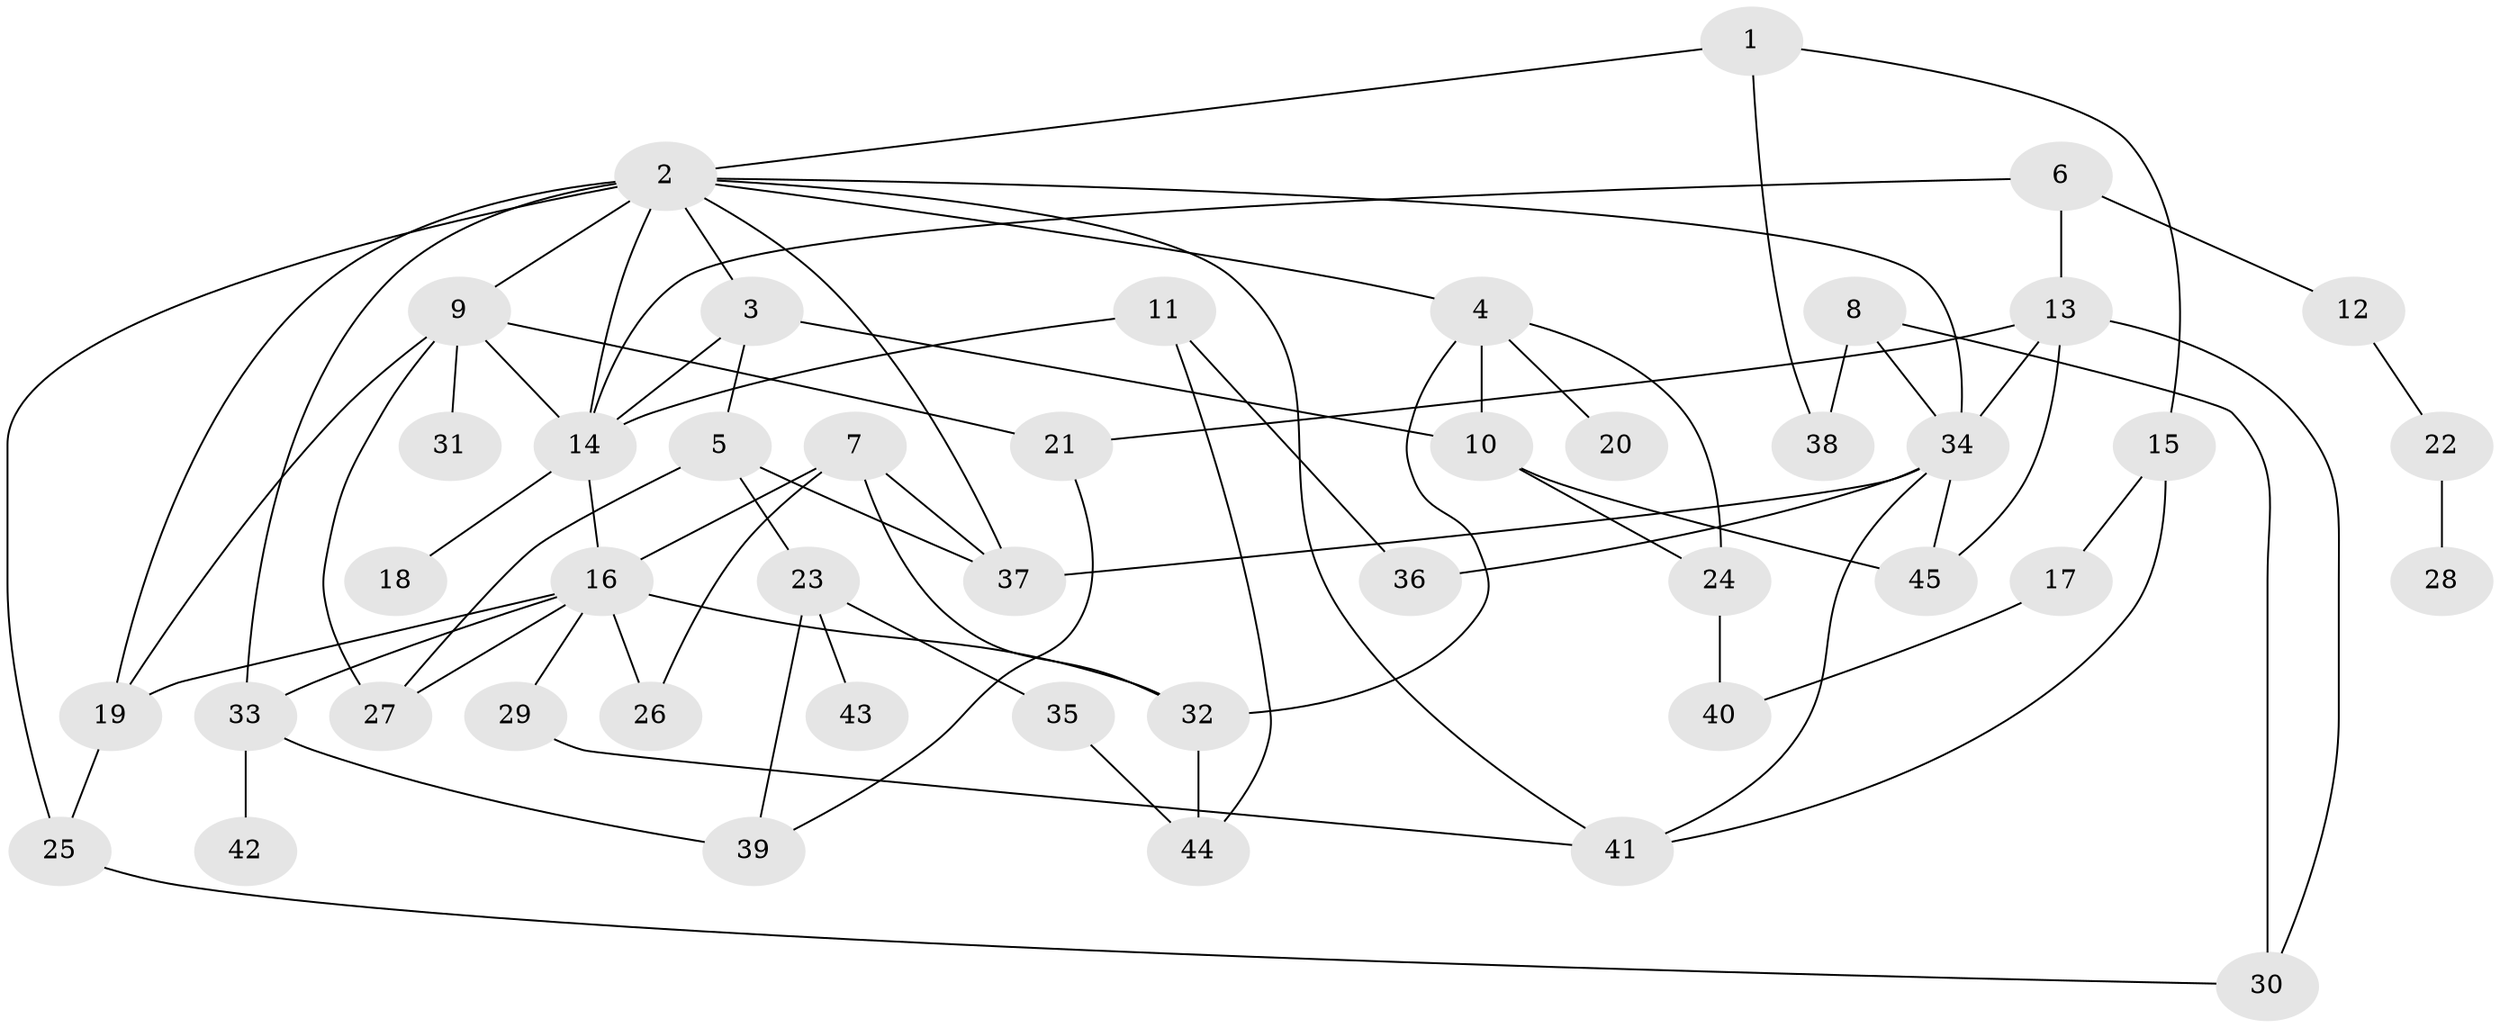 // original degree distribution, {10: 0.011235955056179775, 3: 0.25842696629213485, 7: 0.02247191011235955, 4: 0.12359550561797752, 6: 0.011235955056179775, 2: 0.33707865168539325, 9: 0.011235955056179775, 5: 0.033707865168539325, 1: 0.19101123595505617}
// Generated by graph-tools (version 1.1) at 2025/00/03/09/25 03:00:57]
// undirected, 45 vertices, 76 edges
graph export_dot {
graph [start="1"]
  node [color=gray90,style=filled];
  1;
  2;
  3;
  4;
  5;
  6;
  7;
  8;
  9;
  10;
  11;
  12;
  13;
  14;
  15;
  16;
  17;
  18;
  19;
  20;
  21;
  22;
  23;
  24;
  25;
  26;
  27;
  28;
  29;
  30;
  31;
  32;
  33;
  34;
  35;
  36;
  37;
  38;
  39;
  40;
  41;
  42;
  43;
  44;
  45;
  1 -- 2 [weight=1.0];
  1 -- 15 [weight=1.0];
  1 -- 38 [weight=1.0];
  2 -- 3 [weight=1.0];
  2 -- 4 [weight=1.0];
  2 -- 9 [weight=1.0];
  2 -- 14 [weight=1.0];
  2 -- 19 [weight=1.0];
  2 -- 25 [weight=2.0];
  2 -- 33 [weight=1.0];
  2 -- 34 [weight=1.0];
  2 -- 37 [weight=1.0];
  2 -- 41 [weight=1.0];
  3 -- 5 [weight=1.0];
  3 -- 10 [weight=1.0];
  3 -- 14 [weight=1.0];
  4 -- 10 [weight=1.0];
  4 -- 20 [weight=1.0];
  4 -- 24 [weight=1.0];
  4 -- 32 [weight=1.0];
  5 -- 23 [weight=1.0];
  5 -- 27 [weight=1.0];
  5 -- 37 [weight=1.0];
  6 -- 12 [weight=1.0];
  6 -- 13 [weight=1.0];
  6 -- 14 [weight=1.0];
  7 -- 16 [weight=1.0];
  7 -- 26 [weight=1.0];
  7 -- 32 [weight=1.0];
  7 -- 37 [weight=1.0];
  8 -- 30 [weight=1.0];
  8 -- 34 [weight=1.0];
  8 -- 38 [weight=1.0];
  9 -- 14 [weight=1.0];
  9 -- 19 [weight=1.0];
  9 -- 21 [weight=1.0];
  9 -- 27 [weight=1.0];
  9 -- 31 [weight=1.0];
  10 -- 24 [weight=1.0];
  10 -- 45 [weight=1.0];
  11 -- 14 [weight=1.0];
  11 -- 36 [weight=1.0];
  11 -- 44 [weight=1.0];
  12 -- 22 [weight=1.0];
  13 -- 21 [weight=1.0];
  13 -- 30 [weight=1.0];
  13 -- 34 [weight=1.0];
  13 -- 45 [weight=1.0];
  14 -- 16 [weight=1.0];
  14 -- 18 [weight=1.0];
  15 -- 17 [weight=1.0];
  15 -- 41 [weight=1.0];
  16 -- 19 [weight=1.0];
  16 -- 26 [weight=1.0];
  16 -- 27 [weight=1.0];
  16 -- 29 [weight=1.0];
  16 -- 32 [weight=1.0];
  16 -- 33 [weight=1.0];
  17 -- 40 [weight=1.0];
  19 -- 25 [weight=1.0];
  21 -- 39 [weight=1.0];
  22 -- 28 [weight=1.0];
  23 -- 35 [weight=1.0];
  23 -- 39 [weight=1.0];
  23 -- 43 [weight=1.0];
  24 -- 40 [weight=1.0];
  25 -- 30 [weight=1.0];
  29 -- 41 [weight=1.0];
  32 -- 44 [weight=1.0];
  33 -- 39 [weight=1.0];
  33 -- 42 [weight=1.0];
  34 -- 36 [weight=1.0];
  34 -- 37 [weight=1.0];
  34 -- 41 [weight=1.0];
  34 -- 45 [weight=1.0];
  35 -- 44 [weight=1.0];
}
